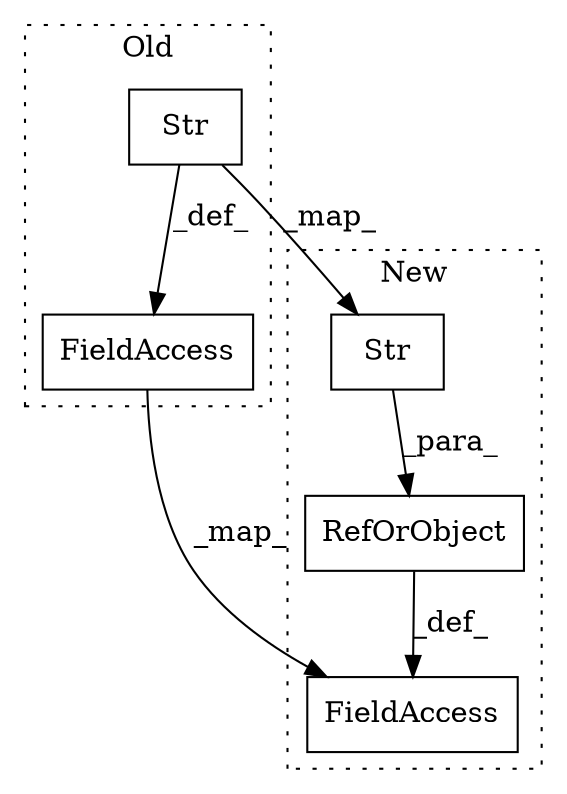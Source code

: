 digraph G {
subgraph cluster0 {
1 [label="Str" a="32" s="712,720" l="4,1" shape="box"];
5 [label="FieldAccess" a="22" s="699" l="5" shape="box"];
label = "Old";
style="dotted";
}
subgraph cluster1 {
2 [label="Str" a="32" s="779,787" l="4,1" shape="box"];
3 [label="RefOrObject" a="32" s="760,788" l="12,1" shape="box"];
4 [label="FieldAccess" a="22" s="754" l="5" shape="box"];
label = "New";
style="dotted";
}
1 -> 2 [label="_map_"];
1 -> 5 [label="_def_"];
2 -> 3 [label="_para_"];
3 -> 4 [label="_def_"];
5 -> 4 [label="_map_"];
}
